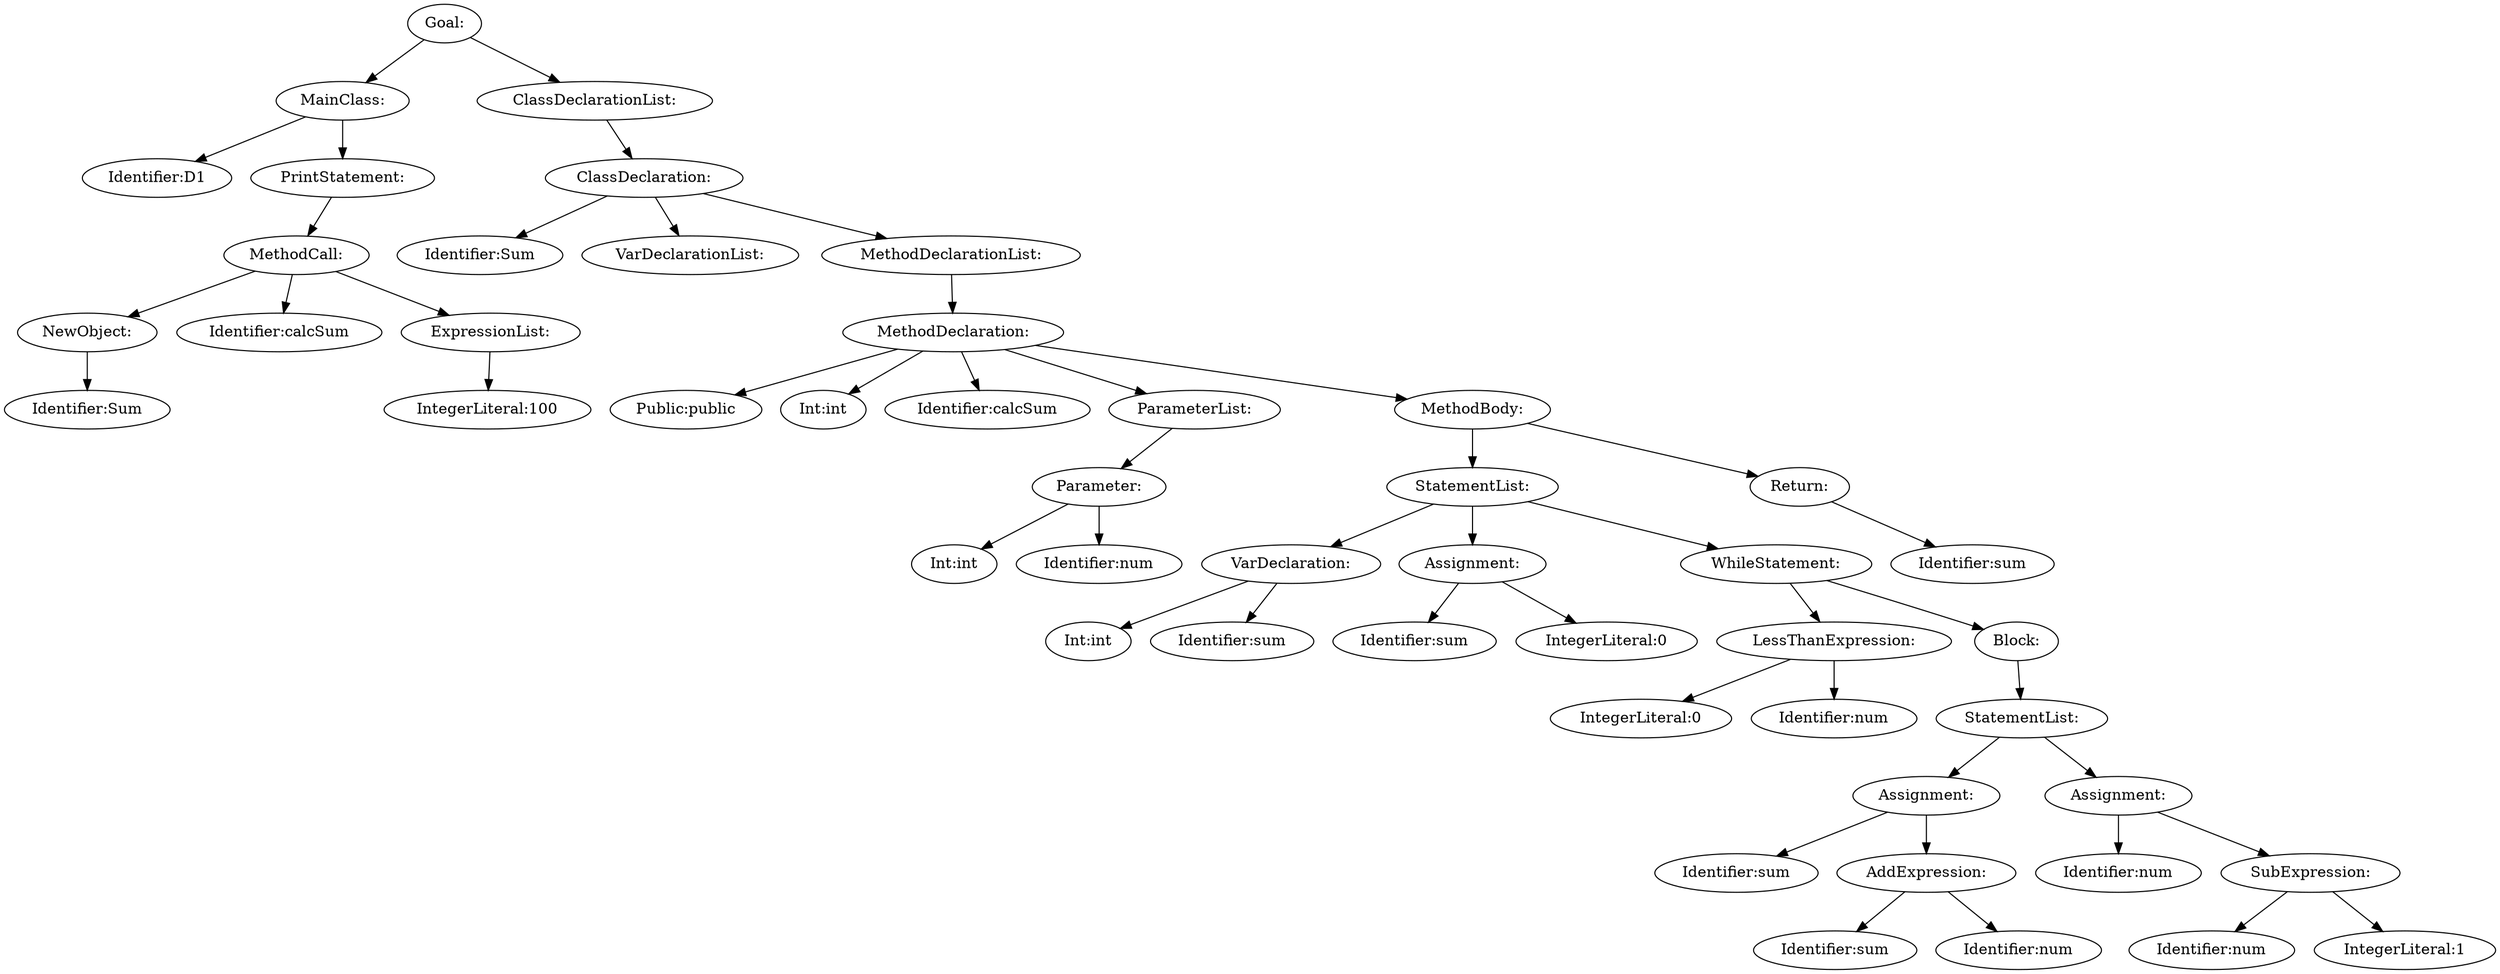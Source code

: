 digraph {
n0 [label="Goal:"];
n1 [label="MainClass:"];
n2 [label="Identifier:D1"];
n1 -> n2
n3 [label="PrintStatement:"];
n4 [label="MethodCall:"];
n5 [label="NewObject:"];
n6 [label="Identifier:Sum"];
n5 -> n6
n4 -> n5
n7 [label="Identifier:calcSum"];
n4 -> n7
n8 [label="ExpressionList:"];
n9 [label="IntegerLiteral:100"];
n8 -> n9
n4 -> n8
n3 -> n4
n1 -> n3
n0 -> n1
n10 [label="ClassDeclarationList:"];
n11 [label="ClassDeclaration:"];
n12 [label="Identifier:Sum"];
n11 -> n12
n13 [label="VarDeclarationList:"];
n11 -> n13
n14 [label="MethodDeclarationList:"];
n15 [label="MethodDeclaration:"];
n16 [label="Public:public"];
n15 -> n16
n17 [label="Int:int"];
n15 -> n17
n18 [label="Identifier:calcSum"];
n15 -> n18
n19 [label="ParameterList:"];
n20 [label="Parameter:"];
n21 [label="Int:int"];
n20 -> n21
n22 [label="Identifier:num"];
n20 -> n22
n19 -> n20
n15 -> n19
n23 [label="MethodBody:"];
n24 [label="StatementList:"];
n25 [label="VarDeclaration:"];
n26 [label="Int:int"];
n25 -> n26
n27 [label="Identifier:sum"];
n25 -> n27
n24 -> n25
n28 [label="Assignment:"];
n29 [label="Identifier:sum"];
n28 -> n29
n30 [label="IntegerLiteral:0"];
n28 -> n30
n24 -> n28
n31 [label="WhileStatement:"];
n32 [label="LessThanExpression:"];
n33 [label="IntegerLiteral:0"];
n32 -> n33
n34 [label="Identifier:num"];
n32 -> n34
n31 -> n32
n35 [label="Block:"];
n36 [label="StatementList:"];
n37 [label="Assignment:"];
n38 [label="Identifier:sum"];
n37 -> n38
n39 [label="AddExpression:"];
n40 [label="Identifier:sum"];
n39 -> n40
n41 [label="Identifier:num"];
n39 -> n41
n37 -> n39
n36 -> n37
n42 [label="Assignment:"];
n43 [label="Identifier:num"];
n42 -> n43
n44 [label="SubExpression:"];
n45 [label="Identifier:num"];
n44 -> n45
n46 [label="IntegerLiteral:1"];
n44 -> n46
n42 -> n44
n36 -> n42
n35 -> n36
n31 -> n35
n24 -> n31
n23 -> n24
n47 [label="Return:"];
n48 [label="Identifier:sum"];
n47 -> n48
n23 -> n47
n15 -> n23
n14 -> n15
n11 -> n14
n10 -> n11
n0 -> n10
}

